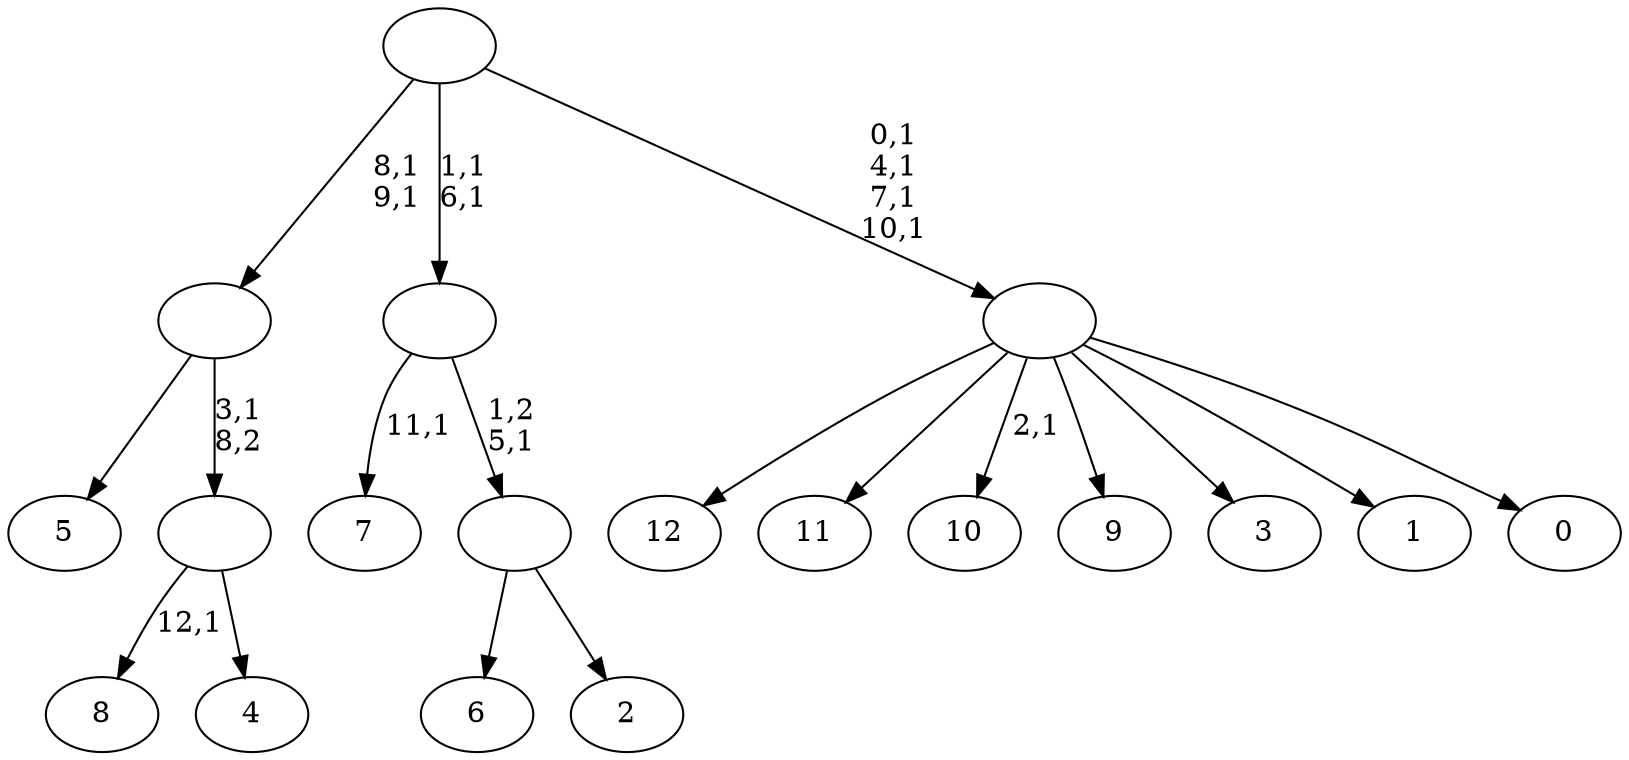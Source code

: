 digraph T {
	26 [label="12"]
	25 [label="11"]
	24 [label="10"]
	22 [label="9"]
	21 [label="8"]
	19 [label="7"]
	17 [label="6"]
	16 [label="5"]
	15 [label="4"]
	14 [label=""]
	13 [label=""]
	11 [label="3"]
	10 [label="2"]
	9 [label=""]
	8 [label=""]
	6 [label="1"]
	5 [label="0"]
	4 [label=""]
	0 [label=""]
	14 -> 21 [label="12,1"]
	14 -> 15 [label=""]
	13 -> 16 [label=""]
	13 -> 14 [label="3,1\n8,2"]
	9 -> 17 [label=""]
	9 -> 10 [label=""]
	8 -> 19 [label="11,1"]
	8 -> 9 [label="1,2\n5,1"]
	4 -> 24 [label="2,1"]
	4 -> 26 [label=""]
	4 -> 25 [label=""]
	4 -> 22 [label=""]
	4 -> 11 [label=""]
	4 -> 6 [label=""]
	4 -> 5 [label=""]
	0 -> 4 [label="0,1\n4,1\n7,1\n10,1"]
	0 -> 8 [label="1,1\n6,1"]
	0 -> 13 [label="8,1\n9,1"]
}
